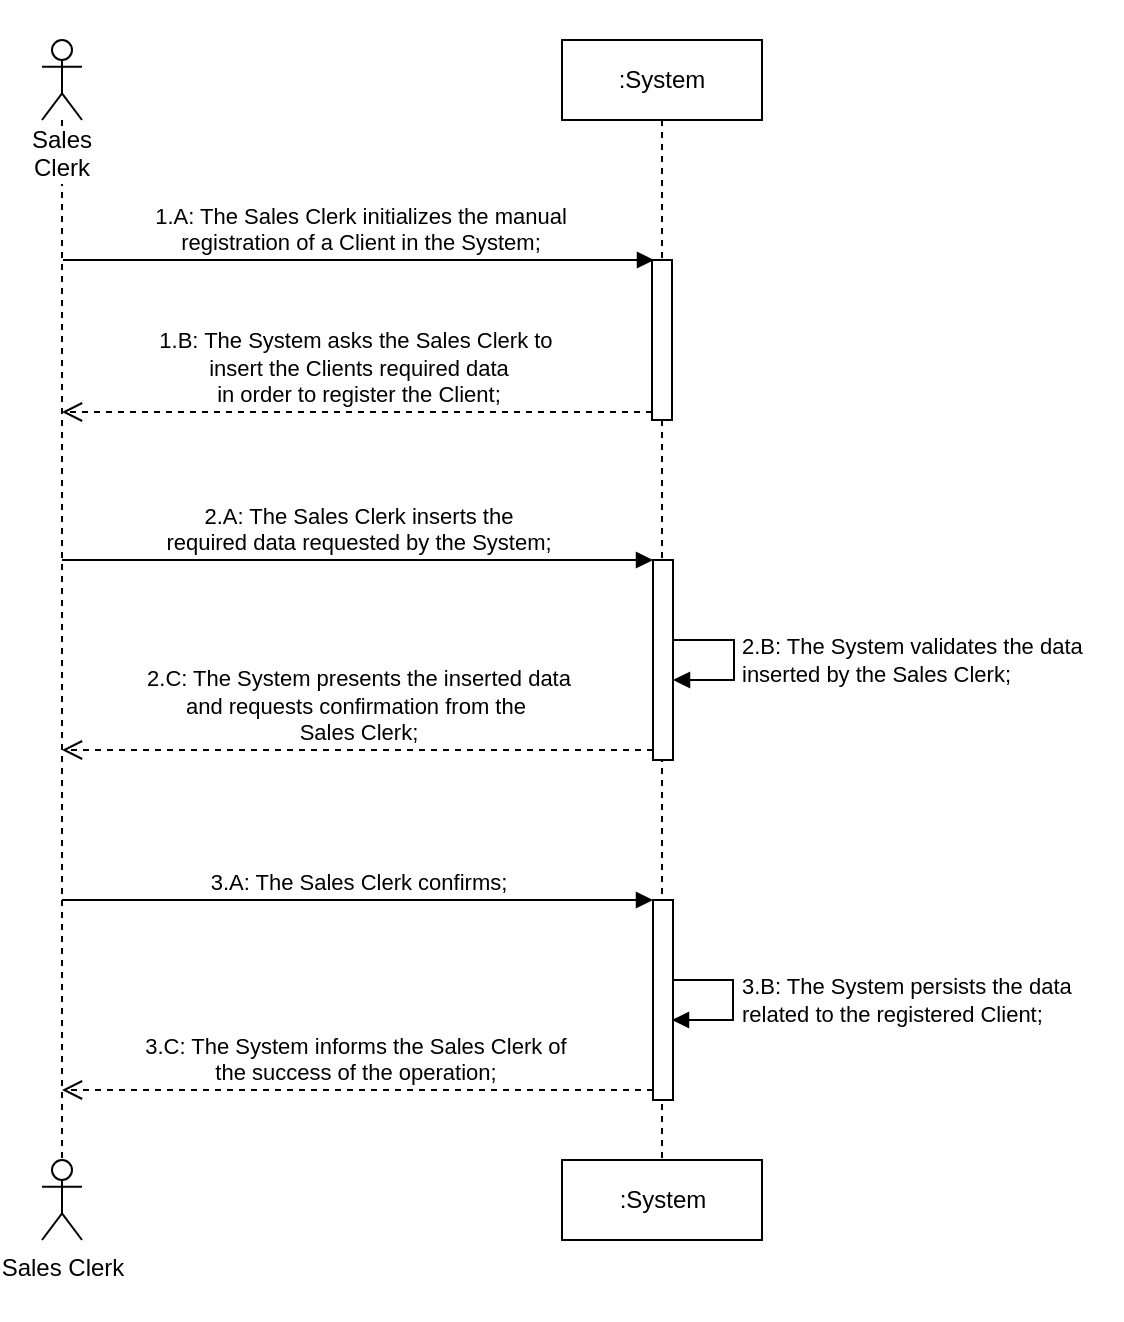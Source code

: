 <mxfile version="17.2.4" type="device" pages="4"><diagram id="kgpKYQtTHZ0yAKxKKP6v" name="SSD"><mxGraphModel dx="1038" dy="649" grid="1" gridSize="10" guides="1" tooltips="1" connect="1" arrows="1" fold="1" page="1" pageScale="1" pageWidth="850" pageHeight="1100" math="0" shadow="0"><root><mxCell id="0"/><mxCell id="1" parent="0"/><mxCell id="RpVrlhAkR-UaLDik0o9N-6" value="" style="rounded=0;whiteSpace=wrap;html=1;direction=south;strokeColor=none;" parent="1" vertex="1"><mxGeometry x="90" y="60" width="560" height="660" as="geometry"/></mxCell><mxCell id="9zJ19ppV1mpJF7GlS1Hz-2" value="Sales Clerk" style="shape=umlLifeline;participant=umlActor;perimeter=lifelinePerimeter;whiteSpace=wrap;html=1;container=1;collapsible=0;recursiveResize=0;verticalAlign=top;spacingTop=36;outlineConnect=0;labelBackgroundColor=default;" parent="1" vertex="1"><mxGeometry x="110" y="80" width="20" height="560" as="geometry"/></mxCell><mxCell id="9zJ19ppV1mpJF7GlS1Hz-3" value=":System" style="shape=umlLifeline;perimeter=lifelinePerimeter;whiteSpace=wrap;html=1;container=1;collapsible=0;recursiveResize=0;outlineConnect=0;labelBackgroundColor=default;" parent="1" vertex="1"><mxGeometry x="370" y="80" width="100" height="560" as="geometry"/></mxCell><mxCell id="9zJ19ppV1mpJF7GlS1Hz-4" value="" style="html=1;points=[];perimeter=orthogonalPerimeter;labelBackgroundColor=default;" parent="9zJ19ppV1mpJF7GlS1Hz-3" vertex="1"><mxGeometry x="45" y="110" width="10" height="80" as="geometry"/></mxCell><mxCell id="9zJ19ppV1mpJF7GlS1Hz-7" value="" style="html=1;points=[];perimeter=orthogonalPerimeter;labelBackgroundColor=default;" parent="9zJ19ppV1mpJF7GlS1Hz-3" vertex="1"><mxGeometry x="45.5" y="260" width="10" height="100" as="geometry"/></mxCell><mxCell id="9zJ19ppV1mpJF7GlS1Hz-15" value="2.B: The System validates the data &lt;br&gt;inserted by the Sales Clerk;" style="edgeStyle=orthogonalEdgeStyle;html=1;align=left;spacingLeft=2;endArrow=block;rounded=0;" parent="9zJ19ppV1mpJF7GlS1Hz-3" edge="1"><mxGeometry relative="1" as="geometry"><mxPoint x="55.5" y="300" as="sourcePoint"/><Array as="points"><mxPoint x="86" y="300"/><mxPoint x="86" y="320"/></Array><mxPoint x="55.5" y="320" as="targetPoint"/></mxGeometry></mxCell><mxCell id="RpVrlhAkR-UaLDik0o9N-1" value="" style="html=1;points=[];perimeter=orthogonalPerimeter;" parent="9zJ19ppV1mpJF7GlS1Hz-3" vertex="1"><mxGeometry x="45.5" y="430" width="10" height="100" as="geometry"/></mxCell><mxCell id="9zJ19ppV1mpJF7GlS1Hz-16" value="3.B: The System persists the data&lt;br&gt;related to the registered Client;" style="edgeStyle=orthogonalEdgeStyle;html=1;align=left;spacingLeft=2;endArrow=block;rounded=0;" parent="9zJ19ppV1mpJF7GlS1Hz-3" edge="1"><mxGeometry relative="1" as="geometry"><mxPoint x="55" y="470" as="sourcePoint"/><Array as="points"><mxPoint x="85.5" y="470"/><mxPoint x="85.5" y="490"/></Array><mxPoint x="55" y="490" as="targetPoint"/></mxGeometry></mxCell><mxCell id="9zJ19ppV1mpJF7GlS1Hz-5" value="1.A: The Sales Clerk initializes the manual &lt;br&gt;registration of a Client in the System;" style="html=1;verticalAlign=bottom;endArrow=block;entryX=0;entryY=0;rounded=0;" parent="1" edge="1"><mxGeometry relative="1" as="geometry"><mxPoint x="120.5" y="190.0" as="sourcePoint"/><mxPoint x="416" y="190.0" as="targetPoint"/></mxGeometry></mxCell><mxCell id="9zJ19ppV1mpJF7GlS1Hz-6" value="1.B: The System asks the Sales Clerk to&amp;nbsp;&lt;br&gt;insert the Clients required data &lt;br&gt;in order to register the Client;" style="html=1;verticalAlign=bottom;endArrow=open;dashed=1;endSize=8;exitX=0;exitY=0.95;rounded=0;" parent="1" source="9zJ19ppV1mpJF7GlS1Hz-4" target="9zJ19ppV1mpJF7GlS1Hz-2" edge="1"><mxGeometry relative="1" as="geometry"><mxPoint x="310" y="286" as="targetPoint"/></mxGeometry></mxCell><mxCell id="9zJ19ppV1mpJF7GlS1Hz-8" value="2.A: The Sales Clerk inserts the&lt;br&gt;required data requested by the System;" style="html=1;verticalAlign=bottom;endArrow=block;entryX=0;entryY=0;rounded=0;" parent="1" target="9zJ19ppV1mpJF7GlS1Hz-7" edge="1"><mxGeometry relative="1" as="geometry"><mxPoint x="120" y="340.0" as="sourcePoint"/></mxGeometry></mxCell><mxCell id="9zJ19ppV1mpJF7GlS1Hz-9" value="2.C: The System presents the inserted data&lt;br&gt;and requests confirmation from the&amp;nbsp;&lt;br&gt;Sales Clerk;" style="html=1;verticalAlign=bottom;endArrow=open;dashed=1;endSize=8;exitX=0;exitY=0.95;rounded=0;" parent="1" source="9zJ19ppV1mpJF7GlS1Hz-7" target="9zJ19ppV1mpJF7GlS1Hz-2" edge="1"><mxGeometry relative="1" as="geometry"><mxPoint x="120" y="568.0" as="targetPoint"/></mxGeometry></mxCell><mxCell id="01aYH89jkKRnHiWmjTSU-2" value="Sales Clerk" style="shape=umlActor;verticalLabelPosition=bottom;verticalAlign=top;html=1;outlineConnect=0;" parent="1" vertex="1"><mxGeometry x="110" y="640" width="20" height="40" as="geometry"/></mxCell><mxCell id="01aYH89jkKRnHiWmjTSU-4" value=":System" style="html=1;" parent="1" vertex="1"><mxGeometry x="370" y="640" width="100" height="40" as="geometry"/></mxCell><mxCell id="RpVrlhAkR-UaLDik0o9N-2" value="3.A: The Sales Clerk confirms;" style="html=1;verticalAlign=bottom;endArrow=block;entryX=0;entryY=0;rounded=0;" parent="1" source="9zJ19ppV1mpJF7GlS1Hz-2" target="RpVrlhAkR-UaLDik0o9N-1" edge="1"><mxGeometry relative="1" as="geometry"><mxPoint x="345.5" y="510" as="sourcePoint"/></mxGeometry></mxCell><mxCell id="RpVrlhAkR-UaLDik0o9N-3" value="3.C: The System informs the Sales Clerk of&amp;nbsp;&lt;br&gt;the success of the operation;&amp;nbsp;" style="html=1;verticalAlign=bottom;endArrow=open;dashed=1;endSize=8;exitX=0;exitY=0.95;rounded=0;" parent="1" source="RpVrlhAkR-UaLDik0o9N-1" target="9zJ19ppV1mpJF7GlS1Hz-2" edge="1"><mxGeometry relative="1" as="geometry"><mxPoint x="345.5" y="586" as="targetPoint"/></mxGeometry></mxCell></root></mxGraphModel></diagram><diagram id="_t2eY7QNsowyz1INEnvg" name="Domain Model Excerpt"><mxGraphModel dx="1038" dy="649" grid="1" gridSize="10" guides="1" tooltips="1" connect="1" arrows="1" fold="1" page="1" pageScale="1" pageWidth="5000" pageHeight="4000" math="0" shadow="0"><root><mxCell id="0"/><mxCell id="1" parent="0"/><mxCell id="lF2yVKjT2jJCasdjjw15-44" value="" style="rounded=0;whiteSpace=wrap;html=1;fontSize=10;strokeColor=none;" parent="1" vertex="1"><mxGeometry x="1040" y="180" width="2480" height="1650" as="geometry"/></mxCell><mxCell id="lF2yVKjT2jJCasdjjw15-37" value="" style="ellipse;whiteSpace=wrap;html=1;aspect=fixed;fontSize=10;fillColor=none;strokeColor=#9673a6;" parent="1" vertex="1"><mxGeometry x="1712.5" y="227.5" width="135" height="135" as="geometry"/></mxCell><mxCell id="lF2yVKjT2jJCasdjjw15-38" value="" style="ellipse;whiteSpace=wrap;html=1;aspect=fixed;fontSize=10;fillColor=none;strokeColor=#b85450;" parent="1" vertex="1"><mxGeometry x="2962.5" y="227.5" width="135" height="135" as="geometry"/></mxCell><mxCell id="lF2yVKjT2jJCasdjjw15-36" value="" style="rounded=0;whiteSpace=wrap;html=1;fontSize=10;fillColor=none;strokeColor=#6c8ebf;" parent="1" vertex="1"><mxGeometry x="2960" y="1120" width="525" height="670" as="geometry"/></mxCell><mxCell id="lF2yVKjT2jJCasdjjw15-35" value="" style="rounded=0;whiteSpace=wrap;html=1;fontSize=10;fillColor=none;strokeColor=#82b366;" parent="1" vertex="1"><mxGeometry x="1080" y="1120" width="770" height="670" as="geometry"/></mxCell><mxCell id="lF2yVKjT2jJCasdjjw15-20" value="" style="endArrow=none;dashed=1;html=1;rounded=0;fontSize=10;entryX=0;entryY=0;entryDx=150;entryDy=55;entryPerimeter=0;exitX=0;exitY=0;exitDx=0;exitDy=0;" parent="1" source="lF2yVKjT2jJCasdjjw15-14" target="lF2yVKjT2jJCasdjjw15-18" edge="1"><mxGeometry width="50" height="50" relative="1" as="geometry"><mxPoint x="1360" y="1435" as="sourcePoint"/><mxPoint x="1410" y="1385" as="targetPoint"/><Array as="points"><mxPoint x="1380" y="1320"/></Array></mxGeometry></mxCell><mxCell id="lF2yVKjT2jJCasdjjw15-1" value="«Root»&lt;br&gt;«Entity»&lt;br&gt;&lt;b&gt;User&lt;/b&gt;" style="html=1;fillColor=#dae8fc;strokeColor=#6c8ebf;" parent="1" vertex="1"><mxGeometry x="2975" y="1430" width="110" height="50" as="geometry"/></mxCell><mxCell id="lF2yVKjT2jJCasdjjw15-2" value="«Value Object»&lt;br&gt;&lt;b&gt;Email&lt;/b&gt;" style="html=1;fillColor=#dae8fc;strokeColor=#6c8ebf;" parent="1" vertex="1"><mxGeometry x="3365" y="1430" width="110" height="50" as="geometry"/></mxCell><mxCell id="lF2yVKjT2jJCasdjjw15-3" value="1" style="endArrow=diamondThin;endFill=1;endSize=24;html=1;rounded=0;exitX=0;exitY=0.5;exitDx=0;exitDy=0;entryX=1;entryY=0.5;entryDx=0;entryDy=0;" parent="1" source="lF2yVKjT2jJCasdjjw15-2" target="lF2yVKjT2jJCasdjjw15-1" edge="1"><mxGeometry x="-0.929" y="-15" width="160" relative="1" as="geometry"><mxPoint x="2965" y="1460" as="sourcePoint"/><mxPoint x="3125" y="1460" as="targetPoint"/><mxPoint x="-1" as="offset"/></mxGeometry></mxCell><mxCell id="lF2yVKjT2jJCasdjjw15-4" value="«Value Object»&lt;br&gt;&lt;b&gt;Name&lt;/b&gt;" style="html=1;fillColor=#dae8fc;strokeColor=#6c8ebf;" parent="1" vertex="1"><mxGeometry x="3365" y="1730" width="110" height="50" as="geometry"/></mxCell><mxCell id="lF2yVKjT2jJCasdjjw15-5" value="1" style="endArrow=diamondThin;endFill=1;endSize=24;html=1;rounded=0;exitX=0.5;exitY=0;exitDx=0;exitDy=0;entryX=1;entryY=1;entryDx=0;entryDy=0;" parent="1" source="lF2yVKjT2jJCasdjjw15-4" target="lF2yVKjT2jJCasdjjw15-1" edge="1"><mxGeometry x="-0.991" y="-11" width="160" relative="1" as="geometry"><mxPoint x="3375" y="1465" as="sourcePoint"/><mxPoint x="3095" y="1465" as="targetPoint"/><mxPoint as="offset"/></mxGeometry></mxCell><mxCell id="lF2yVKjT2jJCasdjjw15-6" value="«Value Object»&lt;br&gt;&lt;b&gt;Password&lt;/b&gt;" style="html=1;fillColor=#dae8fc;strokeColor=#6c8ebf;" parent="1" vertex="1"><mxGeometry x="3365" y="1130" width="110" height="50" as="geometry"/></mxCell><mxCell id="lF2yVKjT2jJCasdjjw15-7" value="1" style="endArrow=diamondThin;endFill=1;endSize=24;html=1;rounded=0;exitX=0.5;exitY=1;exitDx=0;exitDy=0;entryX=1;entryY=0;entryDx=0;entryDy=0;" parent="1" source="lF2yVKjT2jJCasdjjw15-6" target="lF2yVKjT2jJCasdjjw15-1" edge="1"><mxGeometry x="-0.991" y="11" width="160" relative="1" as="geometry"><mxPoint x="3375" y="1465" as="sourcePoint"/><mxPoint x="3095" y="1465" as="targetPoint"/><mxPoint as="offset"/></mxGeometry></mxCell><mxCell id="lF2yVKjT2jJCasdjjw15-8" value="«Root»&lt;br&gt;«Entity»&lt;br&gt;&lt;b&gt;Customer&lt;/b&gt;" style="html=1;fillColor=#d5e8d4;strokeColor=#82b366;" parent="1" vertex="1"><mxGeometry x="1725" y="1430" width="110" height="50" as="geometry"/></mxCell><mxCell id="lF2yVKjT2jJCasdjjw15-9" value="" style="endArrow=block;endFill=0;endSize=12;html=1;rounded=0;entryX=0;entryY=0.5;entryDx=0;entryDy=0;exitX=1;exitY=0.5;exitDx=0;exitDy=0;" parent="1" source="lF2yVKjT2jJCasdjjw15-8" target="lF2yVKjT2jJCasdjjw15-1" edge="1"><mxGeometry width="160" relative="1" as="geometry"><mxPoint x="2685" y="1460" as="sourcePoint"/><mxPoint x="2845" y="1460" as="targetPoint"/></mxGeometry></mxCell><mxCell id="lF2yVKjT2jJCasdjjw15-10" value="«Root»&lt;br&gt;«Entity»&lt;br&gt;&lt;b&gt;Employee&lt;/b&gt;" style="html=1;fillColor=#f8cecc;strokeColor=#b85450;" parent="1" vertex="1"><mxGeometry x="2975" y="270" width="110" height="50" as="geometry"/></mxCell><mxCell id="lF2yVKjT2jJCasdjjw15-11" value="" style="endArrow=block;endFill=0;endSize=12;html=1;rounded=0;entryX=0.5;entryY=0;entryDx=0;entryDy=0;exitX=0.5;exitY=1;exitDx=0;exitDy=0;" parent="1" source="lF2yVKjT2jJCasdjjw15-10" target="lF2yVKjT2jJCasdjjw15-1" edge="1"><mxGeometry width="160" relative="1" as="geometry"><mxPoint x="1845" y="1465" as="sourcePoint"/><mxPoint x="2985" y="1465" as="targetPoint"/></mxGeometry></mxCell><mxCell id="lF2yVKjT2jJCasdjjw15-12" value="«Root»&lt;br&gt;«Entity»&lt;br&gt;&lt;b&gt;Sales Clerk&lt;/b&gt;" style="html=1;fillColor=#e1d5e7;strokeColor=#9673a6;" parent="1" vertex="1"><mxGeometry x="1725" y="270" width="110" height="50" as="geometry"/></mxCell><mxCell id="lF2yVKjT2jJCasdjjw15-13" value="" style="endArrow=block;endFill=0;endSize=12;html=1;rounded=0;exitX=1;exitY=0.5;exitDx=0;exitDy=0;" parent="1" source="lF2yVKjT2jJCasdjjw15-12" target="lF2yVKjT2jJCasdjjw15-10" edge="1"><mxGeometry width="160" relative="1" as="geometry"><mxPoint x="1845" y="1465" as="sourcePoint"/><mxPoint x="2985" y="1465" as="targetPoint"/></mxGeometry></mxCell><mxCell id="lF2yVKjT2jJCasdjjw15-14" value="&lt;font style=&quot;font-size: 10px&quot;&gt;Address&lt;br&gt;Type&lt;/font&gt;" style="rounded=0;whiteSpace=wrap;html=1;fillColor=#d5e8d4;strokeColor=#82b366;" parent="1" vertex="1"><mxGeometry x="1655" y="1440" width="70" height="30" as="geometry"/></mxCell><mxCell id="lF2yVKjT2jJCasdjjw15-15" value="«Value Object»&lt;br&gt;&lt;b&gt;Address&lt;/b&gt;" style="html=1;fillColor=#d5e8d4;strokeColor=#82b366;" parent="1" vertex="1"><mxGeometry x="1270" y="1430" width="110" height="50" as="geometry"/></mxCell><mxCell id="lF2yVKjT2jJCasdjjw15-16" value="N" style="endArrow=diamondThin;endFill=0;endSize=24;html=1;rounded=0;fontSize=10;entryX=0;entryY=0.5;entryDx=0;entryDy=0;exitX=1;exitY=0.5;exitDx=0;exitDy=0;" parent="1" source="lF2yVKjT2jJCasdjjw15-15" target="lF2yVKjT2jJCasdjjw15-14" edge="1"><mxGeometry x="-0.927" y="10" width="160" relative="1" as="geometry"><mxPoint x="1300" y="1525" as="sourcePoint"/><mxPoint x="1460" y="1525" as="targetPoint"/><mxPoint as="offset"/></mxGeometry></mxCell><mxCell id="lF2yVKjT2jJCasdjjw15-17" value="" style="ellipse;whiteSpace=wrap;html=1;aspect=fixed;fontSize=10;fillColor=default;" parent="1" vertex="1"><mxGeometry x="1650" y="1435" width="10" height="10" as="geometry"/></mxCell><mxCell id="lF2yVKjT2jJCasdjjw15-18" value="Address Type:&lt;br&gt;&lt;ul&gt;&lt;li&gt;Billing Address&lt;/li&gt;&lt;li&gt;Delivery Address&lt;/li&gt;&lt;/ul&gt;" style="shape=note;whiteSpace=wrap;html=1;backgroundOutline=1;darkOpacity=0.05;fontSize=10;align=left;" parent="1" vertex="1"><mxGeometry x="1090" y="1265" width="150" height="80" as="geometry"/></mxCell><mxCell id="lF2yVKjT2jJCasdjjw15-23" value="«Value Object»&lt;br&gt;&lt;b&gt;ID&lt;/b&gt;" style="html=1;fillColor=#d5e8d4;strokeColor=#82b366;" parent="1" vertex="1"><mxGeometry x="1270" y="1730" width="110" height="50" as="geometry"/></mxCell><mxCell id="lF2yVKjT2jJCasdjjw15-24" value="1" style="endArrow=diamondThin;endFill=1;endSize=24;html=1;rounded=0;exitX=0.5;exitY=0;exitDx=0;exitDy=0;entryX=0;entryY=1;entryDx=0;entryDy=0;" parent="1" source="lF2yVKjT2jJCasdjjw15-23" target="lF2yVKjT2jJCasdjjw15-8" edge="1"><mxGeometry x="-0.984" y="15" width="160" relative="1" as="geometry"><mxPoint x="1975" y="1835" as="sourcePoint"/><mxPoint x="1640" y="1585" as="targetPoint"/><mxPoint as="offset"/></mxGeometry></mxCell><mxCell id="lF2yVKjT2jJCasdjjw15-25" value="«Value Object»&lt;br&gt;&lt;b&gt;VAT Identifier&lt;/b&gt;" style="html=1;fillColor=#d5e8d4;strokeColor=#82b366;" parent="1" vertex="1"><mxGeometry x="1270" y="1130" width="110" height="50" as="geometry"/></mxCell><mxCell id="lF2yVKjT2jJCasdjjw15-26" value="1" style="endArrow=diamondThin;endFill=1;endSize=24;html=1;rounded=0;exitX=0.5;exitY=1;exitDx=0;exitDy=0;entryX=0;entryY=0;entryDx=0;entryDy=0;" parent="1" source="lF2yVKjT2jJCasdjjw15-25" target="lF2yVKjT2jJCasdjjw15-8" edge="1"><mxGeometry x="-0.984" y="-15" width="160" relative="1" as="geometry"><mxPoint x="1335" y="1740" as="sourcePoint"/><mxPoint x="1735" y="1490" as="targetPoint"/><mxPoint as="offset"/></mxGeometry></mxCell><mxCell id="lF2yVKjT2jJCasdjjw15-27" value="«Value Object»&lt;br&gt;&lt;b&gt;Gender&lt;/b&gt;" style="html=1;fillColor=#d5e8d4;strokeColor=#82b366;" parent="1" vertex="1"><mxGeometry x="1725" y="1130" width="110" height="50" as="geometry"/></mxCell><mxCell id="lF2yVKjT2jJCasdjjw15-28" value="«Value Object»&lt;br&gt;&lt;b&gt;Phone Number&lt;/b&gt;" style="html=1;fillColor=#d5e8d4;strokeColor=#82b366;" parent="1" vertex="1"><mxGeometry x="1500" y="1130" width="110" height="50" as="geometry"/></mxCell><mxCell id="lF2yVKjT2jJCasdjjw15-29" value="1" style="endArrow=diamondThin;endFill=1;endSize=24;html=1;rounded=0;exitX=0.5;exitY=1;exitDx=0;exitDy=0;entryX=0.25;entryY=0;entryDx=0;entryDy=0;" parent="1" source="lF2yVKjT2jJCasdjjw15-28" target="lF2yVKjT2jJCasdjjw15-8" edge="1"><mxGeometry x="-0.94" y="-13" width="160" relative="1" as="geometry"><mxPoint x="1335" y="1190" as="sourcePoint"/><mxPoint x="1735" y="1440" as="targetPoint"/><mxPoint as="offset"/></mxGeometry></mxCell><mxCell id="lF2yVKjT2jJCasdjjw15-30" value="0..1" style="endArrow=diamondThin;endFill=1;endSize=24;html=1;rounded=0;exitX=0.5;exitY=1;exitDx=0;exitDy=0;entryX=0.5;entryY=0;entryDx=0;entryDy=0;" parent="1" source="lF2yVKjT2jJCasdjjw15-27" target="lF2yVKjT2jJCasdjjw15-8" edge="1"><mxGeometry x="-0.88" y="-10" width="160" relative="1" as="geometry"><mxPoint x="1565" y="1190" as="sourcePoint"/><mxPoint x="1762.5" y="1440" as="targetPoint"/><mxPoint as="offset"/></mxGeometry></mxCell><mxCell id="lF2yVKjT2jJCasdjjw15-31" value="«Value Object»&lt;br&gt;&lt;b&gt;Date of Birth&lt;/b&gt;" style="html=1;fillColor=#d5e8d4;strokeColor=#82b366;" parent="1" vertex="1"><mxGeometry x="1500" y="1730" width="110" height="50" as="geometry"/></mxCell><mxCell id="lF2yVKjT2jJCasdjjw15-33" value="0..1" style="endArrow=diamondThin;endFill=1;endSize=24;html=1;rounded=0;exitX=0.5;exitY=0;exitDx=0;exitDy=0;entryX=0.25;entryY=1;entryDx=0;entryDy=0;" parent="1" source="lF2yVKjT2jJCasdjjw15-31" target="lF2yVKjT2jJCasdjjw15-8" edge="1"><mxGeometry x="-0.946" y="13" width="160" relative="1" as="geometry"><mxPoint x="1565" y="1190" as="sourcePoint"/><mxPoint x="1762.5" y="1440" as="targetPoint"/><mxPoint as="offset"/></mxGeometry></mxCell><mxCell id="lF2yVKjT2jJCasdjjw15-39" value="Customer&lt;br&gt;Aggregate" style="text;html=1;strokeColor=none;fillColor=none;align=center;verticalAlign=middle;whiteSpace=wrap;rounded=0;fontSize=10;fontStyle=1" parent="1" vertex="1"><mxGeometry x="1850" y="1120" width="60" height="30" as="geometry"/></mxCell><mxCell id="lF2yVKjT2jJCasdjjw15-41" value="User&lt;br&gt;Aggregate" style="text;html=1;strokeColor=none;fillColor=none;align=center;verticalAlign=middle;whiteSpace=wrap;rounded=0;fontSize=10;fontStyle=1" parent="1" vertex="1"><mxGeometry x="2900" y="1120" width="60" height="30" as="geometry"/></mxCell><mxCell id="lF2yVKjT2jJCasdjjw15-42" value="Sales Clerk&lt;br&gt;Aggregate" style="text;html=1;strokeColor=none;fillColor=none;align=center;verticalAlign=middle;whiteSpace=wrap;rounded=0;fontSize=10;fontStyle=1" parent="1" vertex="1"><mxGeometry x="1850" y="227.5" width="60" height="30" as="geometry"/></mxCell><mxCell id="lF2yVKjT2jJCasdjjw15-43" value="Employee&lt;br&gt;Aggregate" style="text;html=1;strokeColor=none;fillColor=none;align=center;verticalAlign=middle;whiteSpace=wrap;rounded=0;fontSize=10;fontStyle=1" parent="1" vertex="1"><mxGeometry x="2902.5" y="227.5" width="60" height="30" as="geometry"/></mxCell></root></mxGraphModel></diagram><diagram id="UdoMdLIPHrp670XB331f" name="SD"><mxGraphModel dx="11597" dy="12998" grid="1" gridSize="10" guides="1" tooltips="1" connect="1" arrows="1" fold="1" page="1" pageScale="1" pageWidth="5000" pageHeight="4000" math="0" shadow="0"><root><mxCell id="0"/><mxCell id="1" parent="0"/><mxCell id="GOAzW3-MWzz1ZFWpxrii-16" value="" style="rounded=0;whiteSpace=wrap;html=1;fontSize=8;fillColor=default;strokeColor=none;" vertex="1" parent="1"><mxGeometry x="-9930" y="-11940" width="2580" height="1370" as="geometry"/></mxCell><mxCell id="GOAzW3-MWzz1ZFWpxrii-11" value="create(name, email, phoneNumber, identificationVAT)" style="html=1;verticalAlign=bottom;endArrow=block;rounded=0;fontSize=8;" edge="1" parent="1" target="GOAzW3-MWzz1ZFWpxrii-3"><mxGeometry width="80" relative="1" as="geometry"><mxPoint x="-8930" y="-11320" as="sourcePoint"/><mxPoint x="-8730" y="-11320" as="targetPoint"/></mxGeometry></mxCell><mxCell id="fr8hn6qj4-OdRnNkh9eb-4" value="customerDTO" style="html=1;verticalAlign=bottom;endArrow=open;dashed=1;endSize=8;rounded=0;labelBackgroundColor=default;fontSize=8;entryX=1.071;entryY=0.902;entryDx=0;entryDy=0;entryPerimeter=0;" parent="1" edge="1"><mxGeometry relative="1" as="geometry"><mxPoint x="-9175" y="-11221.41" as="sourcePoint"/><mxPoint x="-9424.29" y="-11221.98" as="targetPoint"/></mxGeometry></mxCell><mxCell id="GOAzW3-MWzz1ZFWpxrii-2" value=":CustomerMapper" style="shape=umlLifeline;perimeter=lifelinePerimeter;whiteSpace=wrap;html=1;container=1;collapsible=0;recursiveResize=0;outlineConnect=0;fontSize=8;connectable=0;" vertex="1" parent="1"><mxGeometry x="-8980" y="-11920" width="100" height="1320" as="geometry"/></mxCell><mxCell id="GOAzW3-MWzz1ZFWpxrii-7" value="" style="html=1;points=[];perimeter=orthogonalPerimeter;fontSize=8;" vertex="1" parent="GOAzW3-MWzz1ZFWpxrii-2"><mxGeometry x="45" y="570" width="10" height="100" as="geometry"/></mxCell><mxCell id="cu8lPGhumYU9sMWV0sjw-13" value="buildCustomer()" style="html=1;verticalAlign=bottom;endArrow=block;entryX=0;entryY=0;rounded=0;fontSize=8;" parent="1" target="cu8lPGhumYU9sMWV0sjw-12" edge="1"><mxGeometry relative="1" as="geometry"><mxPoint x="-9180" y="-11500" as="sourcePoint"/></mxGeometry></mxCell><mxCell id="cu8lPGhumYU9sMWV0sjw-10" value="setName(name)" style="html=1;verticalAlign=bottom;endArrow=block;rounded=0;fontSize=8;" parent="1" target="cu8lPGhumYU9sMWV0sjw-7" edge="1"><mxGeometry width="80" relative="1" as="geometry"><mxPoint x="-9180" y="-11570" as="sourcePoint"/><mxPoint x="-8925.5" y="-11570" as="targetPoint"/></mxGeometry></mxCell><mxCell id="fr8hn6qj4-OdRnNkh9eb-1" value=":CustomerManagement&lt;br&gt;Service" style="shape=umlLifeline;perimeter=lifelinePerimeter;whiteSpace=wrap;html=1;container=1;collapsible=0;recursiveResize=0;outlineConnect=0;labelBackgroundColor=default;fontSize=8;connectable=0;" parent="1" vertex="1"><mxGeometry x="-9230" y="-11920" width="100" height="1320" as="geometry"/></mxCell><mxCell id="fr8hn6qj4-OdRnNkh9eb-3" value="" style="html=1;points=[];perimeter=orthogonalPerimeter;labelBackgroundColor=default;fontSize=8;" parent="fr8hn6qj4-OdRnNkh9eb-1" vertex="1"><mxGeometry x="45" y="300" width="10" height="410" as="geometry"/></mxCell><mxCell id="fr8hn6qj4-OdRnNkh9eb-6" value="" style="html=1;points=[];perimeter=orthogonalPerimeter;labelBackgroundColor=default;fontSize=8;" parent="fr8hn6qj4-OdRnNkh9eb-1" vertex="1"><mxGeometry x="45" y="920.22" width="10" height="320" as="geometry"/></mxCell><mxCell id="cu8lPGhumYU9sMWV0sjw-15" value="«Domain»&lt;br&gt;customer : Customer" style="shape=umlLifeline;perimeter=lifelinePerimeter;whiteSpace=wrap;html=1;container=1;collapsible=0;recursiveResize=0;outlineConnect=0;labelBackgroundColor=default;fontSize=8;" parent="1" vertex="1"><mxGeometry x="-8220" y="-11920" width="110" height="1320" as="geometry"/></mxCell><mxCell id="N7RKKL3O_MOJkbKgrlD5-4" value="2.B: The System presents the inserted data&lt;br&gt;and requests confirmation from the Sales Clerk;" style="html=1;verticalAlign=bottom;endArrow=open;dashed=1;endSize=8;rounded=0;fontSize=8;exitX=0.084;exitY=0.548;exitDx=0;exitDy=0;exitPerimeter=0;" parent="1" source="cu8lPGhumYU9sMWV0sjw-1" edge="1"><mxGeometry relative="1" as="geometry"><mxPoint x="-9900.553" y="-11162" as="targetPoint"/><mxPoint x="-9690" y="-11162" as="sourcePoint"/></mxGeometry></mxCell><mxCell id="cu8lPGhumYU9sMWV0sjw-14" value="customer" style="html=1;verticalAlign=bottom;endArrow=open;dashed=1;endSize=8;exitX=0.084;exitY=0.945;rounded=0;fontSize=8;exitDx=0;exitDy=0;exitPerimeter=0;entryX=1.096;entryY=0.525;entryDx=0;entryDy=0;entryPerimeter=0;" parent="1" source="cu8lPGhumYU9sMWV0sjw-12" target="fr8hn6qj4-OdRnNkh9eb-3" edge="1"><mxGeometry relative="1" as="geometry"><mxPoint x="-9170" y="-11405" as="targetPoint"/></mxGeometry></mxCell><mxCell id="cu8lPGhumYU9sMWV0sjw-6" value="customerDTO" style="html=1;verticalAlign=bottom;endArrow=open;dashed=1;endSize=8;exitX=-0.006;exitY=0.981;rounded=0;fontSize=8;exitDx=0;exitDy=0;exitPerimeter=0;" parent="1" edge="1"><mxGeometry relative="1" as="geometry"><mxPoint x="-9675" y="-11190.69" as="targetPoint"/><mxPoint x="-9435.06" y="-11190.69" as="sourcePoint"/></mxGeometry></mxCell><mxCell id="cu8lPGhumYU9sMWV0sjw-5" value="registerCustomer(name, email, phoneNumber, identicationVAT)" style="html=1;verticalAlign=bottom;endArrow=block;entryX=0;entryY=0;rounded=0;fontSize=8;" parent="1" source="er2U1VXIuL_pYAgbdtL1-2" target="cu8lPGhumYU9sMWV0sjw-4" edge="1"><mxGeometry relative="1" as="geometry"><mxPoint x="-9630" y="-11650" as="sourcePoint"/></mxGeometry></mxCell><mxCell id="er2U1VXIuL_pYAgbdtL1-2" value="&lt;font style=&quot;font-size: 8px&quot;&gt;«Presentation»&lt;br&gt;:CustomerRegistrationUI&lt;/font&gt;" style="shape=umlLifeline;perimeter=lifelinePerimeter;whiteSpace=wrap;html=1;container=1;collapsible=0;recursiveResize=0;outlineConnect=0;labelBackgroundColor=default;fontSize=10;connectable=0;" parent="1" vertex="1"><mxGeometry x="-9730" y="-11920" width="100" height="1320" as="geometry"/></mxCell><mxCell id="cu8lPGhumYU9sMWV0sjw-3" value="create" style="html=1;verticalAlign=bottom;endArrow=block;rounded=0;fontSize=8;" parent="er2U1VXIuL_pYAgbdtL1-2" edge="1"><mxGeometry width="80" relative="1" as="geometry"><mxPoint x="55" y="120" as="sourcePoint"/><mxPoint x="299.5" y="120" as="targetPoint"/></mxGeometry></mxCell><mxCell id="cu8lPGhumYU9sMWV0sjw-1" value="" style="html=1;points=[];perimeter=orthogonalPerimeter;labelBackgroundColor=default;fontSize=8;" parent="er2U1VXIuL_pYAgbdtL1-2" vertex="1"><mxGeometry x="45" y="90" width="10" height="1220" as="geometry"/></mxCell><mxCell id="yZy7WYwtl458lcyUNBWq-7" value="persistCustomer()" style="html=1;verticalAlign=bottom;endArrow=block;rounded=0;fontSize=8;" parent="er2U1VXIuL_pYAgbdtL1-2" target="yZy7WYwtl458lcyUNBWq-8" edge="1"><mxGeometry width="80" relative="1" as="geometry"><mxPoint x="55" y="900.22" as="sourcePoint"/><mxPoint x="270" y="900.22" as="targetPoint"/></mxGeometry></mxCell><mxCell id="er2U1VXIuL_pYAgbdtL1-4" value="1.A: The Sales Clerk initializes the manual&lt;br&gt;registration of a Client in the System;" style="html=1;verticalAlign=bottom;endArrow=block;entryX=0;entryY=0;rounded=0;fontSize=8;" parent="1" source="er2U1VXIuL_pYAgbdtL1-1" edge="1"><mxGeometry relative="1" as="geometry"><mxPoint x="-9780" y="-11840" as="sourcePoint"/><mxPoint x="-9685" y="-11820" as="targetPoint"/></mxGeometry></mxCell><mxCell id="er2U1VXIuL_pYAgbdtL1-5" value="1.B: The System asks the Sales Clerk to&lt;br&gt;insert the data required to register the Customer;" style="html=1;verticalAlign=bottom;endArrow=open;dashed=1;endSize=8;exitX=0;exitY=0.95;rounded=0;fontSize=8;" parent="1" target="er2U1VXIuL_pYAgbdtL1-1" edge="1"><mxGeometry relative="1" as="geometry"><mxPoint x="-9895" y="-11744" as="targetPoint"/><mxPoint x="-9685" y="-11744" as="sourcePoint"/></mxGeometry></mxCell><mxCell id="er2U1VXIuL_pYAgbdtL1-1" value="&lt;font style=&quot;font-size: 8px&quot;&gt;Sales Clerk&lt;/font&gt;" style="shape=umlLifeline;participant=umlActor;perimeter=lifelinePerimeter;whiteSpace=wrap;html=1;container=1;collapsible=0;recursiveResize=0;verticalAlign=top;spacingTop=36;outlineConnect=0;fontSize=10;fillColor=none;labelBackgroundColor=default;connectable=1;" parent="1" vertex="1"><mxGeometry x="-9910" y="-11920" width="20" height="1320" as="geometry"/></mxCell><mxCell id="yZy7WYwtl458lcyUNBWq-6" value="3.A: The Sales Clerk confirms;" style="html=1;verticalAlign=bottom;endArrow=block;rounded=0;fontSize=8;entryX=-0.072;entryY=0.561;entryDx=0;entryDy=0;entryPerimeter=0;" parent="er2U1VXIuL_pYAgbdtL1-1" edge="1"><mxGeometry width="80" relative="1" as="geometry"><mxPoint x="10" y="870.22" as="sourcePoint"/><mxPoint x="224.28" y="870.0" as="targetPoint"/></mxGeometry></mxCell><mxCell id="N7RKKL3O_MOJkbKgrlD5-3" value="2.A: The Sales Clerk inserts the required&lt;br&gt;data requested by the System;" style="html=1;verticalAlign=bottom;endArrow=block;entryX=0;entryY=0;rounded=0;fontSize=8;" parent="1" source="er2U1VXIuL_pYAgbdtL1-1" edge="1"><mxGeometry relative="1" as="geometry"><mxPoint x="-9870" y="-11680" as="sourcePoint"/><mxPoint x="-9685" y="-11680" as="targetPoint"/></mxGeometry></mxCell><mxCell id="cu8lPGhumYU9sMWV0sjw-2" value="«Application»&lt;br&gt;:CustomerRegistration&lt;br&gt;Controller" style="shape=umlLifeline;perimeter=lifelinePerimeter;whiteSpace=wrap;html=1;container=1;collapsible=0;recursiveResize=0;outlineConnect=0;labelBackgroundColor=default;fontSize=8;connectable=0;" parent="1" vertex="1"><mxGeometry x="-9480" y="-11920" width="100" height="1320" as="geometry"/></mxCell><mxCell id="yZy7WYwtl458lcyUNBWq-23" value="save(customer)" style="html=1;verticalAlign=bottom;endArrow=block;rounded=0;labelBackgroundColor=default;fontSize=8;exitX=0.992;exitY=0.906;exitDx=0;exitDy=0;exitPerimeter=0;" parent="cu8lPGhumYU9sMWV0sjw-2" source="fr8hn6qj4-OdRnNkh9eb-6" edge="1"><mxGeometry width="80" relative="1" as="geometry"><mxPoint x="370" y="1210.22" as="sourcePoint"/><mxPoint x="2050" y="1210" as="targetPoint"/></mxGeometry></mxCell><mxCell id="cu8lPGhumYU9sMWV0sjw-4" value="" style="html=1;points=[];perimeter=orthogonalPerimeter;labelBackgroundColor=default;fontSize=8;" parent="cu8lPGhumYU9sMWV0sjw-2" vertex="1"><mxGeometry x="45" y="270" width="10" height="470" as="geometry"/></mxCell><mxCell id="yZy7WYwtl458lcyUNBWq-8" value="" style="html=1;points=[];perimeter=orthogonalPerimeter;labelBackgroundColor=default;fontSize=8;" parent="cu8lPGhumYU9sMWV0sjw-2" vertex="1"><mxGeometry x="45" y="900.22" width="10" height="370" as="geometry"/></mxCell><mxCell id="fr8hn6qj4-OdRnNkh9eb-5" value="persistCustomer()" style="html=1;verticalAlign=bottom;endArrow=block;rounded=0;labelBackgroundColor=default;fontSize=8;entryX=0.007;entryY=-0.001;entryDx=0;entryDy=0;entryPerimeter=0;" parent="cu8lPGhumYU9sMWV0sjw-2" target="fr8hn6qj4-OdRnNkh9eb-6" edge="1"><mxGeometry width="80" relative="1" as="geometry"><mxPoint x="55" y="920.22" as="sourcePoint"/><mxPoint x="135" y="920.22" as="targetPoint"/></mxGeometry></mxCell><mxCell id="cu8lPGhumYU9sMWV0sjw-7" value="«Factory»&lt;br&gt;:CustomerCreator" style="shape=umlLifeline;perimeter=lifelinePerimeter;whiteSpace=wrap;html=1;container=1;collapsible=0;recursiveResize=0;outlineConnect=0;labelBackgroundColor=default;fontSize=8;" parent="1" vertex="1"><mxGeometry x="-8480" y="-11920" width="110" height="1320" as="geometry"/></mxCell><mxCell id="cu8lPGhumYU9sMWV0sjw-12" value="" style="html=1;points=[];perimeter=orthogonalPerimeter;labelBackgroundColor=default;fontSize=8;" parent="cu8lPGhumYU9sMWV0sjw-7" vertex="1"><mxGeometry x="50" y="420" width="10" height="100" as="geometry"/></mxCell><mxCell id="cu8lPGhumYU9sMWV0sjw-17" value="create(name, email, phoneNumber, VATIdentifier)" style="html=1;verticalAlign=bottom;endArrow=block;rounded=0;fontSize=8;" parent="cu8lPGhumYU9sMWV0sjw-7" edge="1"><mxGeometry width="80" relative="1" as="geometry"><mxPoint x="60" y="450" as="sourcePoint"/><mxPoint x="314.5" y="450" as="targetPoint"/></mxGeometry></mxCell><mxCell id="cu8lPGhumYU9sMWV0sjw-11" value="Set the remaining data relative to the Customer being registered" style="shape=note;whiteSpace=wrap;html=1;backgroundOutline=1;darkOpacity=0.05;labelBackgroundColor=default;fontSize=8;size=11;align=center;" parent="1" vertex="1"><mxGeometry x="-9150" y="-11552.5" width="280" height="35" as="geometry"/></mxCell><mxCell id="cu8lPGhumYU9sMWV0sjw-18" value="customer" style="html=1;verticalAlign=bottom;endArrow=open;dashed=1;endSize=8;rounded=0;fontSize=8;entryX=1.057;entryY=0.699;entryDx=0;entryDy=0;entryPerimeter=0;" parent="1" target="cu8lPGhumYU9sMWV0sjw-12" edge="1"><mxGeometry relative="1" as="geometry"><mxPoint x="-8165.5" y="-11430.1" as="sourcePoint"/><mxPoint x="-8410" y="-11430" as="targetPoint"/></mxGeometry></mxCell><mxCell id="yZy7WYwtl458lcyUNBWq-1" value="«Persistence»&lt;br&gt;:PersistenceContext" style="shape=umlLifeline;perimeter=lifelinePerimeter;whiteSpace=wrap;html=1;container=1;collapsible=0;recursiveResize=0;outlineConnect=0;labelBackgroundColor=default;fontSize=8;connectable=0;" parent="1" vertex="1"><mxGeometry x="-7960" y="-11920" width="110" height="1320" as="geometry"/></mxCell><mxCell id="yZy7WYwtl458lcyUNBWq-13" value="" style="html=1;points=[];perimeter=orthogonalPerimeter;labelBackgroundColor=default;fontSize=8;" parent="yZy7WYwtl458lcyUNBWq-1" vertex="1"><mxGeometry x="50" y="950.22" width="10" height="70" as="geometry"/></mxCell><mxCell id="yZy7WYwtl458lcyUNBWq-14" value="create" style="html=1;verticalAlign=bottom;endArrow=block;rounded=0;fontSize=8;" parent="yZy7WYwtl458lcyUNBWq-1" edge="1"><mxGeometry width="80" relative="1" as="geometry"><mxPoint x="60" y="984.63" as="sourcePoint"/><mxPoint x="314.5" y="984.63" as="targetPoint"/></mxGeometry></mxCell><mxCell id="yZy7WYwtl458lcyUNBWq-2" value="«Factory»&lt;br&gt;factory : RepositoryFactory" style="shape=umlLifeline;perimeter=lifelinePerimeter;whiteSpace=wrap;html=1;container=1;collapsible=0;recursiveResize=0;outlineConnect=0;labelBackgroundColor=default;fontSize=8;" parent="1" vertex="1"><mxGeometry x="-7700" y="-11920" width="110" height="1320" as="geometry"/></mxCell><mxCell id="yZy7WYwtl458lcyUNBWq-20" value="" style="html=1;points=[];perimeter=orthogonalPerimeter;labelBackgroundColor=default;fontSize=8;" parent="yZy7WYwtl458lcyUNBWq-2" vertex="1"><mxGeometry x="50" y="1070.22" width="10" height="80" as="geometry"/></mxCell><mxCell id="yZy7WYwtl458lcyUNBWq-21" value="create" style="html=1;verticalAlign=bottom;endArrow=block;rounded=0;labelBackgroundColor=default;fontSize=8;" parent="yZy7WYwtl458lcyUNBWq-2" edge="1"><mxGeometry width="80" relative="1" as="geometry"><mxPoint x="60" y="1109.39" as="sourcePoint"/><mxPoint x="270" y="1110.22" as="targetPoint"/></mxGeometry></mxCell><mxCell id="yZy7WYwtl458lcyUNBWq-3" value="" style="shape=cylinder3;whiteSpace=wrap;html=1;boundedLbl=1;backgroundOutline=1;size=11.2;labelBackgroundColor=default;fontSize=8;" parent="1" vertex="1"><mxGeometry x="-7450" y="-11920" width="50" height="40" as="geometry"/></mxCell><mxCell id="yZy7WYwtl458lcyUNBWq-11" value="factory" style="html=1;verticalAlign=bottom;endArrow=open;dashed=1;endSize=8;rounded=0;fontSize=8;exitX=-0.066;exitY=0.989;exitDx=0;exitDy=0;exitPerimeter=0;entryX=1.038;entryY=0.31;entryDx=0;entryDy=0;entryPerimeter=0;" parent="1" source="yZy7WYwtl458lcyUNBWq-13" target="fr8hn6qj4-OdRnNkh9eb-6" edge="1"><mxGeometry relative="1" as="geometry"><mxPoint x="-8690" y="-10899.78" as="sourcePoint"/><mxPoint x="-9120" y="-10900.78" as="targetPoint"/></mxGeometry></mxCell><mxCell id="yZy7WYwtl458lcyUNBWq-15" value="" style="endArrow=none;dashed=1;html=1;rounded=0;fontSize=8;entryX=0.5;entryY=1;entryDx=0;entryDy=0;entryPerimeter=0;startArrow=none;" parent="1" source="yZy7WYwtl458lcyUNBWq-5" target="yZy7WYwtl458lcyUNBWq-3" edge="1"><mxGeometry width="50" height="50" relative="1" as="geometry"><mxPoint x="-7425" y="-10920" as="sourcePoint"/><mxPoint x="-7570" y="-11860" as="targetPoint"/></mxGeometry></mxCell><mxCell id="yZy7WYwtl458lcyUNBWq-5" value="«Repository»&lt;br&gt;customerRepo : CustomerRepository" style="text;html=1;strokeColor=none;fillColor=none;align=center;verticalAlign=middle;whiteSpace=wrap;rounded=0;labelBackgroundColor=default;fontSize=8;" parent="1" vertex="1"><mxGeometry x="-7473.75" y="-11870" width="97.5" height="30" as="geometry"/></mxCell><mxCell id="yZy7WYwtl458lcyUNBWq-16" value="" style="endArrow=none;dashed=1;html=1;rounded=0;fontSize=8;entryX=0.5;entryY=1;entryDx=0;entryDy=0;entryPerimeter=0;" parent="1" target="yZy7WYwtl458lcyUNBWq-5" edge="1"><mxGeometry width="50" height="50" relative="1" as="geometry"><mxPoint x="-7425" y="-10600" as="sourcePoint"/><mxPoint x="-7425" y="-11880" as="targetPoint"/></mxGeometry></mxCell><mxCell id="yZy7WYwtl458lcyUNBWq-22" value="customerRepo" style="html=1;verticalAlign=bottom;endArrow=open;dashed=1;endSize=8;rounded=0;labelBackgroundColor=default;fontSize=8;entryX=1.038;entryY=0.719;entryDx=0;entryDy=0;entryPerimeter=0;" parent="1" target="fr8hn6qj4-OdRnNkh9eb-6" edge="1" source="yZy7WYwtl458lcyUNBWq-2"><mxGeometry relative="1" as="geometry"><mxPoint x="-8145.5" y="-10769.78" as="sourcePoint"/><mxPoint x="-9110" y="-10769.78" as="targetPoint"/></mxGeometry></mxCell><mxCell id="yZy7WYwtl458lcyUNBWq-25" value="3.B: The System informs the Sales Clerk&amp;nbsp;&lt;br&gt;of the operation success;" style="html=1;verticalAlign=bottom;endArrow=open;dashed=1;endSize=8;rounded=0;labelBackgroundColor=default;fontSize=8;exitX=-0.078;exitY=0.989;exitDx=0;exitDy=0;exitPerimeter=0;" parent="1" edge="1"><mxGeometry relative="1" as="geometry"><mxPoint x="-9685.78" y="-10630.56" as="sourcePoint"/><mxPoint x="-9900.929" y="-10630.56" as="targetPoint"/></mxGeometry></mxCell><mxCell id="fr8hn6qj4-OdRnNkh9eb-2" value="create" style="html=1;verticalAlign=bottom;endArrow=block;rounded=0;fontSize=8;" parent="1" edge="1"><mxGeometry width="80" relative="1" as="geometry"><mxPoint x="-9430" y="-11782" as="sourcePoint"/><mxPoint x="-9180.5" y="-11782" as="targetPoint"/></mxGeometry></mxCell><mxCell id="yZy7WYwtl458lcyUNBWq-17" value="customerRepository()" style="html=1;verticalAlign=bottom;endArrow=block;rounded=0;fontSize=8;labelBackgroundColor=default;entryX=-0.1;entryY=0.045;entryDx=0;entryDy=0;entryPerimeter=0;exitX=1.008;exitY=0.481;exitDx=0;exitDy=0;exitPerimeter=0;" parent="1" source="fr8hn6qj4-OdRnNkh9eb-6" target="yZy7WYwtl458lcyUNBWq-20" edge="1"><mxGeometry width="80" relative="1" as="geometry"><mxPoint x="-9130" y="-10845.78" as="sourcePoint"/><mxPoint x="-8474.059" y="-10845.37" as="targetPoint"/></mxGeometry></mxCell><mxCell id="yZy7WYwtl458lcyUNBWq-9" value="repositories()" style="html=1;verticalAlign=bottom;endArrow=block;rounded=0;fontSize=8;entryX=-0.167;entryY=0.007;entryDx=0;entryDy=0;entryPerimeter=0;exitX=1.038;exitY=0.094;exitDx=0;exitDy=0;exitPerimeter=0;" parent="1" source="fr8hn6qj4-OdRnNkh9eb-6" target="yZy7WYwtl458lcyUNBWq-13" edge="1"><mxGeometry width="80" relative="1" as="geometry"><mxPoint x="-9120" y="-10969.78" as="sourcePoint"/><mxPoint x="-8660" y="-10969.78" as="targetPoint"/></mxGeometry></mxCell><mxCell id="GOAzW3-MWzz1ZFWpxrii-3" value="customerDTO : CustomerDTO" style="shape=umlLifeline;perimeter=lifelinePerimeter;whiteSpace=wrap;html=1;container=1;collapsible=0;recursiveResize=0;outlineConnect=0;fontSize=8;" vertex="1" parent="1"><mxGeometry x="-8730" y="-11920" width="100" height="1320" as="geometry"/></mxCell><mxCell id="cu8lPGhumYU9sMWV0sjw-9" value="buildCustomer(name, email, phoneNumber, identificationVAT)" style="html=1;verticalAlign=bottom;endArrow=block;rounded=0;fontSize=8;entryX=0.033;entryY=0.019;entryDx=0;entryDy=0;entryPerimeter=0;exitX=0.976;exitY=0.081;exitDx=0;exitDy=0;exitPerimeter=0;" parent="1" target="fr8hn6qj4-OdRnNkh9eb-3" edge="1" source="cu8lPGhumYU9sMWV0sjw-4"><mxGeometry width="80" relative="1" as="geometry"><mxPoint x="-9425" y="-11615.5" as="sourcePoint"/><mxPoint x="-9190" y="-11615" as="targetPoint"/></mxGeometry></mxCell><mxCell id="GOAzW3-MWzz1ZFWpxrii-5" value="create" style="html=1;verticalAlign=bottom;endArrow=block;rounded=0;fontSize=8;" edge="1" parent="1"><mxGeometry width="80" relative="1" as="geometry"><mxPoint x="-9180" y="-11760" as="sourcePoint"/><mxPoint x="-8930.5" y="-11760" as="targetPoint"/></mxGeometry></mxCell><mxCell id="GOAzW3-MWzz1ZFWpxrii-8" value="toDTO(cutomer)" style="html=1;verticalAlign=bottom;endArrow=block;entryX=0;entryY=0;rounded=0;fontSize=8;" edge="1" target="GOAzW3-MWzz1ZFWpxrii-7" parent="1" source="fr8hn6qj4-OdRnNkh9eb-3"><mxGeometry relative="1" as="geometry"><mxPoint x="-8780" y="-11350" as="sourcePoint"/></mxGeometry></mxCell><mxCell id="GOAzW3-MWzz1ZFWpxrii-9" value="customerDTO" style="html=1;verticalAlign=bottom;endArrow=open;dashed=1;endSize=8;exitX=0;exitY=0.95;rounded=0;fontSize=8;" edge="1" source="GOAzW3-MWzz1ZFWpxrii-7" parent="1" target="fr8hn6qj4-OdRnNkh9eb-3"><mxGeometry relative="1" as="geometry"><mxPoint x="-8780" y="-11274" as="targetPoint"/></mxGeometry></mxCell><mxCell id="GOAzW3-MWzz1ZFWpxrii-13" value="customerDTO" style="html=1;verticalAlign=bottom;endArrow=open;dashed=1;endSize=8;rounded=0;fontSize=8;entryX=1;entryY=0.698;entryDx=0;entryDy=0;entryPerimeter=0;" edge="1" parent="1" target="GOAzW3-MWzz1ZFWpxrii-7"><mxGeometry relative="1" as="geometry"><mxPoint x="-8680" y="-11280" as="sourcePoint"/><mxPoint x="-8910" y="-11280" as="targetPoint"/></mxGeometry></mxCell></root></mxGraphModel></diagram><diagram id="i4mbc0zqlsc-m5grwI0t" name="CD"><mxGraphModel dx="1038" dy="649" grid="1" gridSize="10" guides="1" tooltips="1" connect="1" arrows="1" fold="1" page="1" pageScale="1" pageWidth="5000" pageHeight="4000" math="0" shadow="0"><root><mxCell id="0"/><mxCell id="1" parent="0"/><mxCell id="xN6NGM2eAYKFZRO0gfyc-11" value="" style="rounded=0;whiteSpace=wrap;html=1;labelBackgroundColor=default;fontSize=8;fillColor=default;strokeColor=none;" vertex="1" parent="1"><mxGeometry x="1130" y="290" width="1370" height="1280" as="geometry"/></mxCell><mxCell id="gh-rjEsZI3V42x6EvbjO-1" value="CustomerRegistrationUI" style="swimlane;fontStyle=1;align=center;verticalAlign=top;childLayout=stackLayout;horizontal=1;startSize=26;horizontalStack=0;resizeParent=1;resizeParentMax=0;resizeLast=0;collapsible=1;marginBottom=0;labelBackgroundColor=default;fontSize=8;" vertex="1" parent="1"><mxGeometry x="1805" y="350" width="140" height="60" as="geometry"><mxRectangle x="450" y="390" width="70" height="26" as="alternateBounds"/></mxGeometry></mxCell><mxCell id="gh-rjEsZI3V42x6EvbjO-3" value="" style="line;strokeWidth=1;fillColor=none;align=left;verticalAlign=middle;spacingTop=-1;spacingLeft=3;spacingRight=3;rotatable=0;labelPosition=right;points=[];portConstraint=eastwest;labelBackgroundColor=default;fontSize=8;" vertex="1" parent="gh-rjEsZI3V42x6EvbjO-1"><mxGeometry y="26" width="140" height="8" as="geometry"/></mxCell><mxCell id="gh-rjEsZI3V42x6EvbjO-4" value="+ run(Void): Void" style="text;align=left;verticalAlign=top;spacingLeft=4;spacingRight=4;overflow=hidden;rotatable=0;points=[[0,0.5],[1,0.5]];portConstraint=eastwest;labelBackgroundColor=default;fontSize=8;fontStyle=4" vertex="1" parent="gh-rjEsZI3V42x6EvbjO-1"><mxGeometry y="34" width="140" height="26" as="geometry"/></mxCell><mxCell id="gh-rjEsZI3V42x6EvbjO-5" value="Use" style="endArrow=open;endSize=12;dashed=1;html=1;rounded=0;labelBackgroundColor=default;fontSize=8;exitX=0.5;exitY=1;exitDx=0;exitDy=0;" edge="1" parent="1" source="gh-rjEsZI3V42x6EvbjO-1"><mxGeometry width="160" relative="1" as="geometry"><mxPoint x="1905" y="460" as="sourcePoint"/><mxPoint x="1875" y="600" as="targetPoint"/></mxGeometry></mxCell><mxCell id="6AXfTHZZ8VqTVMova4Wr-2" value="CustomerRegistrationController" style="swimlane;fontStyle=1;align=center;verticalAlign=top;childLayout=stackLayout;horizontal=1;startSize=26;horizontalStack=0;resizeParent=1;resizeParentMax=0;resizeLast=0;collapsible=1;marginBottom=0;labelBackgroundColor=default;fontSize=8;" vertex="1" parent="1"><mxGeometry x="1760" y="600" width="230" height="70" as="geometry"><mxRectangle x="450" y="390" width="70" height="26" as="alternateBounds"/></mxGeometry></mxCell><mxCell id="6AXfTHZZ8VqTVMova4Wr-3" value="" style="line;strokeWidth=1;fillColor=none;align=left;verticalAlign=middle;spacingTop=-1;spacingLeft=3;spacingRight=3;rotatable=0;labelPosition=right;points=[];portConstraint=eastwest;labelBackgroundColor=default;fontSize=8;" vertex="1" parent="6AXfTHZZ8VqTVMova4Wr-2"><mxGeometry y="26" width="230" height="8" as="geometry"/></mxCell><mxCell id="6AXfTHZZ8VqTVMova4Wr-4" value="+ registerCustomer(String, String, String, String): Customer&#10;+ persistCustomer(Void): Void" style="text;align=left;verticalAlign=top;spacingLeft=4;spacingRight=4;overflow=hidden;rotatable=0;points=[[0,0.5],[1,0.5]];portConstraint=eastwest;labelBackgroundColor=default;fontSize=8;fontStyle=0;connectable=0;" vertex="1" parent="6AXfTHZZ8VqTVMova4Wr-2"><mxGeometry y="34" width="230" height="36" as="geometry"/></mxCell><mxCell id="b3GBKI0caq5fdKYLLe88-1" value="Use" style="endArrow=open;endSize=12;dashed=1;html=1;rounded=0;labelBackgroundColor=default;fontSize=8;exitX=0.5;exitY=1;exitDx=0;exitDy=0;entryX=0.5;entryY=0;entryDx=0;entryDy=0;" edge="1" parent="1" source="lCAbFrpMXm0somhAd6Rm-1" target="vPAB1PctZKz2PzH9I8H8-1"><mxGeometry width="160" relative="1" as="geometry"><mxPoint x="1880" y="970" as="sourcePoint"/><mxPoint x="1930" y="980" as="targetPoint"/></mxGeometry></mxCell><mxCell id="vPAB1PctZKz2PzH9I8H8-1" value="CustomerCreator" style="swimlane;fontStyle=1;align=center;verticalAlign=top;childLayout=stackLayout;horizontal=1;startSize=26;horizontalStack=0;resizeParent=1;resizeParentMax=0;resizeLast=0;collapsible=1;marginBottom=0;labelBackgroundColor=default;fontSize=8;" vertex="1" parent="1"><mxGeometry x="1805" y="1120" width="140" height="150" as="geometry"><mxRectangle x="450" y="390" width="70" height="26" as="alternateBounds"/></mxGeometry></mxCell><mxCell id="H_9Q0zYfRN3MbL4Kb0El-1" value="- name: Name&#10;- email: Email&#10;- idVAT: VATIdentification&#10;- phoneNumber: PhoneNumber" style="text;align=left;verticalAlign=top;spacingLeft=4;spacingRight=4;overflow=hidden;rotatable=0;points=[[0,0.5],[1,0.5]];portConstraint=eastwest;labelBackgroundColor=default;fontSize=8;fontStyle=0" vertex="1" parent="vPAB1PctZKz2PzH9I8H8-1"><mxGeometry y="26" width="140" height="54" as="geometry"/></mxCell><mxCell id="vPAB1PctZKz2PzH9I8H8-2" value="" style="line;strokeWidth=1;fillColor=none;align=left;verticalAlign=middle;spacingTop=-1;spacingLeft=3;spacingRight=3;rotatable=0;labelPosition=right;points=[];portConstraint=eastwest;labelBackgroundColor=default;fontSize=8;" vertex="1" parent="vPAB1PctZKz2PzH9I8H8-1"><mxGeometry y="80" width="140" height="8" as="geometry"/></mxCell><mxCell id="vPAB1PctZKz2PzH9I8H8-3" value="+ setName(String): Void&#10;+ setEmail(String): Void&#10;+ setVATIdentification(String): Void&#10;+ setPhoneNumber(String): Void&#10;+ buildCustomer(Void): Customer" style="text;align=left;verticalAlign=top;spacingLeft=4;spacingRight=4;overflow=hidden;rotatable=0;points=[[0,0.5],[1,0.5]];portConstraint=eastwest;labelBackgroundColor=default;fontSize=8;fontStyle=0;connectable=0;" vertex="1" parent="vPAB1PctZKz2PzH9I8H8-1"><mxGeometry y="88" width="140" height="62" as="geometry"/></mxCell><mxCell id="vE3wvL0KRkL7rs7Dg10v-5" value="Use" style="endArrow=open;endSize=12;dashed=1;html=1;rounded=0;labelBackgroundColor=default;fontSize=8;entryX=0;entryY=0.5;entryDx=0;entryDy=0;exitX=1;exitY=0.5;exitDx=0;exitDy=0;" edge="1" parent="1" source="lCAbFrpMXm0somhAd6Rm-1" target="xN6NGM2eAYKFZRO0gfyc-2"><mxGeometry width="160" relative="1" as="geometry"><mxPoint x="2180" y="635" as="sourcePoint"/><mxPoint x="2275" y="640" as="targetPoint"/></mxGeometry></mxCell><mxCell id="Y46LaFoCdrK36rFDIiKd-1" value="RepositoryFactory" style="swimlane;fontStyle=1;align=center;verticalAlign=top;childLayout=stackLayout;horizontal=1;startSize=26;horizontalStack=0;resizeParent=1;resizeParentMax=0;resizeLast=0;collapsible=1;marginBottom=0;labelBackgroundColor=default;fontSize=8;fillColor=none;html=0;" vertex="1" parent="1"><mxGeometry x="1250" y="865" width="190" height="60" as="geometry"/></mxCell><mxCell id="Y46LaFoCdrK36rFDIiKd-2" value="" style="line;strokeWidth=1;fillColor=none;align=left;verticalAlign=middle;spacingTop=-1;spacingLeft=3;spacingRight=3;rotatable=0;labelPosition=right;points=[];portConstraint=eastwest;labelBackgroundColor=default;fontSize=8;html=0;" vertex="1" parent="Y46LaFoCdrK36rFDIiKd-1"><mxGeometry y="26" width="190" height="8" as="geometry"/></mxCell><mxCell id="Y46LaFoCdrK36rFDIiKd-3" value="+ customerRepository(Void): CustomerRepository" style="text;strokeColor=none;fillColor=none;align=left;verticalAlign=top;spacingLeft=4;spacingRight=4;overflow=hidden;rotatable=0;points=[[0,0.5],[1,0.5]];portConstraint=eastwest;labelBackgroundColor=default;fontSize=8;html=0;connectable=0;" vertex="1" parent="Y46LaFoCdrK36rFDIiKd-1"><mxGeometry y="34" width="190" height="26" as="geometry"/></mxCell><mxCell id="3A0B1AwadW6kNZuAyBLT-1" value="Use" style="endArrow=open;endSize=12;dashed=1;html=1;rounded=0;labelBackgroundColor=default;fontSize=8;entryX=1;entryY=0.5;entryDx=0;entryDy=0;exitX=0;exitY=0.5;exitDx=0;exitDy=0;" edge="1" parent="1" source="lCAbFrpMXm0somhAd6Rm-1" target="Y46LaFoCdrK36rFDIiKd-1"><mxGeometry width="160" relative="1" as="geometry"><mxPoint x="1570" y="650" as="sourcePoint"/><mxPoint x="1660" y="680" as="targetPoint"/></mxGeometry></mxCell><mxCell id="CW-w6yo_B4oW_JEF-EBs-1" value="CustomerRepository" style="swimlane;fontStyle=1;align=center;verticalAlign=top;childLayout=stackLayout;horizontal=1;startSize=26;horizontalStack=0;resizeParent=1;resizeParentMax=0;resizeLast=0;collapsible=1;marginBottom=0;labelBackgroundColor=default;fontSize=8;fillColor=none;html=0;" vertex="1" parent="1"><mxGeometry x="1282.5" y="1165" width="125" height="60" as="geometry"/></mxCell><mxCell id="CW-w6yo_B4oW_JEF-EBs-2" value="" style="line;strokeWidth=1;fillColor=none;align=left;verticalAlign=middle;spacingTop=-1;spacingLeft=3;spacingRight=3;rotatable=0;labelPosition=right;points=[];portConstraint=eastwest;labelBackgroundColor=default;fontSize=8;html=0;" vertex="1" parent="CW-w6yo_B4oW_JEF-EBs-1"><mxGeometry y="26" width="125" height="8" as="geometry"/></mxCell><mxCell id="CW-w6yo_B4oW_JEF-EBs-3" value="+ save(Customer): Void" style="text;strokeColor=none;fillColor=none;align=left;verticalAlign=top;spacingLeft=4;spacingRight=4;overflow=hidden;rotatable=0;points=[[0,0.5],[1,0.5]];portConstraint=eastwest;labelBackgroundColor=default;fontSize=8;html=0;connectable=0;" vertex="1" parent="CW-w6yo_B4oW_JEF-EBs-1"><mxGeometry y="34" width="125" height="26" as="geometry"/></mxCell><mxCell id="Lw2ekNH_SOcHd7QdkDNe-1" value="Use" style="endArrow=open;endSize=12;dashed=1;html=1;rounded=0;labelBackgroundColor=default;fontSize=8;entryX=0.5;entryY=0;entryDx=0;entryDy=0;exitX=0;exitY=1;exitDx=0;exitDy=0;" edge="1" parent="1" source="lCAbFrpMXm0somhAd6Rm-1" target="CW-w6yo_B4oW_JEF-EBs-1"><mxGeometry width="160" relative="1" as="geometry"><mxPoint x="1520" y="750" as="sourcePoint"/><mxPoint x="1660" y="820" as="targetPoint"/><Array as="points"><mxPoint x="1345" y="1080"/></Array></mxGeometry></mxCell><mxCell id="Lw2ekNH_SOcHd7QdkDNe-3" value="Customer" style="swimlane;fontStyle=1;childLayout=stackLayout;horizontal=1;startSize=26;fillColor=none;horizontalStack=0;resizeParent=1;resizeParentMax=0;resizeLast=0;collapsible=1;marginBottom=0;labelBackgroundColor=default;fontSize=8;html=0;" vertex="1" parent="1"><mxGeometry x="1805" y="1460" width="140" height="80" as="geometry"/></mxCell><mxCell id="Lw2ekNH_SOcHd7QdkDNe-4" value="- name: Name&#10;- email: Email&#10;- idVAT: VATIdentification&#10;- phoneNumber: PhoneNumber" style="text;strokeColor=none;fillColor=none;align=left;verticalAlign=top;spacingLeft=4;spacingRight=4;overflow=hidden;rotatable=0;points=[[0,0.5],[1,0.5]];portConstraint=eastwest;labelBackgroundColor=default;fontSize=8;html=0;connectable=0;" vertex="1" parent="Lw2ekNH_SOcHd7QdkDNe-3"><mxGeometry y="26" width="140" height="54" as="geometry"/></mxCell><mxCell id="lCAbFrpMXm0somhAd6Rm-1" value="CustomerManagementService" style="swimlane;fontStyle=1;align=center;verticalAlign=top;childLayout=stackLayout;horizontal=1;startSize=26;horizontalStack=0;resizeParent=1;resizeParentMax=0;resizeLast=0;collapsible=1;marginBottom=0;labelBackgroundColor=default;fontSize=8;fillColor=default;html=0;" vertex="1" parent="1"><mxGeometry x="1767.5" y="860" width="215" height="70" as="geometry"/></mxCell><mxCell id="lCAbFrpMXm0somhAd6Rm-3" value="" style="line;strokeWidth=1;fillColor=none;align=left;verticalAlign=middle;spacingTop=-1;spacingLeft=3;spacingRight=3;rotatable=0;labelPosition=right;points=[];portConstraint=eastwest;labelBackgroundColor=default;fontSize=8;html=0;" vertex="1" parent="lCAbFrpMXm0somhAd6Rm-1"><mxGeometry y="26" width="215" height="8" as="geometry"/></mxCell><mxCell id="lCAbFrpMXm0somhAd6Rm-4" value="+ buildCustomer(String, String, String, String): Customer&#10;+ persistCustomer(Void): Void" style="text;strokeColor=none;fillColor=none;align=left;verticalAlign=top;spacingLeft=4;spacingRight=4;overflow=hidden;rotatable=0;points=[[0,0.5],[1,0.5]];portConstraint=eastwest;labelBackgroundColor=default;fontSize=8;html=0;connectable=0;" vertex="1" parent="lCAbFrpMXm0somhAd6Rm-1"><mxGeometry y="34" width="215" height="36" as="geometry"/></mxCell><mxCell id="xN6NGM2eAYKFZRO0gfyc-1" value="Use" style="endArrow=open;endSize=12;dashed=1;html=1;rounded=0;labelBackgroundColor=default;fontSize=8;exitX=0.5;exitY=1;exitDx=0;exitDy=0;entryX=0.5;entryY=0;entryDx=0;entryDy=0;" edge="1" parent="1" source="6AXfTHZZ8VqTVMova4Wr-2" target="lCAbFrpMXm0somhAd6Rm-1"><mxGeometry width="160" relative="1" as="geometry"><mxPoint x="1874.7" y="680.0" as="sourcePoint"/><mxPoint x="1874.7" y="870" as="targetPoint"/></mxGeometry></mxCell><mxCell id="xN6NGM2eAYKFZRO0gfyc-2" value="PersistenceContext" style="swimlane;fontStyle=1;align=center;verticalAlign=top;childLayout=stackLayout;horizontal=1;startSize=26;horizontalStack=0;resizeParent=1;resizeParentMax=0;resizeLast=0;collapsible=1;marginBottom=0;labelBackgroundColor=default;fontSize=8;fillColor=none;html=0;" vertex="1" parent="1"><mxGeometry x="2315" y="865" width="160" height="60" as="geometry"/></mxCell><mxCell id="xN6NGM2eAYKFZRO0gfyc-3" value="" style="line;strokeWidth=1;fillColor=none;align=left;verticalAlign=middle;spacingTop=-1;spacingLeft=3;spacingRight=3;rotatable=0;labelPosition=right;points=[];portConstraint=eastwest;labelBackgroundColor=default;fontSize=8;html=0;" vertex="1" parent="xN6NGM2eAYKFZRO0gfyc-2"><mxGeometry y="26" width="160" height="8" as="geometry"/></mxCell><mxCell id="xN6NGM2eAYKFZRO0gfyc-4" value="+ repositories(Void): RepositoryFactory" style="text;strokeColor=none;fillColor=none;align=left;verticalAlign=top;spacingLeft=4;spacingRight=4;overflow=hidden;rotatable=0;points=[[0,0.5],[1,0.5]];portConstraint=eastwest;labelBackgroundColor=default;fontSize=8;html=0;connectable=0;" vertex="1" parent="xN6NGM2eAYKFZRO0gfyc-2"><mxGeometry y="34" width="160" height="26" as="geometry"/></mxCell><mxCell id="xN6NGM2eAYKFZRO0gfyc-5" value="Use" style="endArrow=open;endSize=12;dashed=1;html=1;rounded=0;labelBackgroundColor=default;fontSize=8;entryX=0;entryY=0.5;entryDx=0;entryDy=0;exitX=0.5;exitY=1;exitDx=0;exitDy=0;" edge="1" parent="1" source="CW-w6yo_B4oW_JEF-EBs-1" target="Lw2ekNH_SOcHd7QdkDNe-3"><mxGeometry width="160" relative="1" as="geometry"><mxPoint x="1380" y="1370" as="sourcePoint"/><mxPoint x="1730" y="1500" as="targetPoint"/><Array as="points"><mxPoint x="1345" y="1500"/></Array></mxGeometry></mxCell><mxCell id="xN6NGM2eAYKFZRO0gfyc-7" value="Use" style="endArrow=open;endSize=12;dashed=1;html=1;rounded=0;labelBackgroundColor=default;fontSize=8;exitX=0.5;exitY=1;exitDx=0;exitDy=0;entryX=0.5;entryY=0;entryDx=0;entryDy=0;" edge="1" parent="1" source="vPAB1PctZKz2PzH9I8H8-1" target="Lw2ekNH_SOcHd7QdkDNe-3"><mxGeometry width="160" relative="1" as="geometry"><mxPoint x="2070" y="1120" as="sourcePoint"/><mxPoint x="2230" y="1120" as="targetPoint"/></mxGeometry></mxCell><mxCell id="xN6NGM2eAYKFZRO0gfyc-9" value="Use" style="endArrow=open;endSize=12;dashed=1;html=1;rounded=0;labelBackgroundColor=default;fontSize=8;exitX=0;exitY=0.5;exitDx=0;exitDy=0;entryX=0;entryY=0.5;entryDx=0;entryDy=0;" edge="1" parent="1" source="Y46LaFoCdrK36rFDIiKd-1" target="CW-w6yo_B4oW_JEF-EBs-1"><mxGeometry width="160" relative="1" as="geometry"><mxPoint x="1590" y="1000" as="sourcePoint"/><mxPoint x="1750" y="1000" as="targetPoint"/><Array as="points"><mxPoint x="1160" y="895"/><mxPoint x="1160" y="1195"/></Array></mxGeometry></mxCell><mxCell id="xN6NGM2eAYKFZRO0gfyc-10" value="Use" style="endArrow=open;endSize=12;dashed=1;html=1;rounded=0;labelBackgroundColor=default;fontSize=8;entryX=0.5;entryY=0;entryDx=0;entryDy=0;exitX=0.5;exitY=0;exitDx=0;exitDy=0;" edge="1" parent="1" source="xN6NGM2eAYKFZRO0gfyc-2" target="Y46LaFoCdrK36rFDIiKd-1"><mxGeometry width="160" relative="1" as="geometry"><mxPoint x="1590" y="1000" as="sourcePoint"/><mxPoint x="1750" y="1000" as="targetPoint"/><Array as="points"><mxPoint x="2395" y="320"/><mxPoint x="1345" y="320"/></Array></mxGeometry></mxCell></root></mxGraphModel></diagram></mxfile>